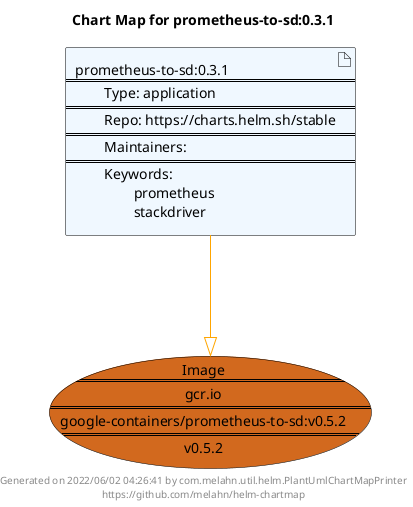 @startuml
skinparam linetype ortho
skinparam backgroundColor white
skinparam usecaseBorderColor black
skinparam usecaseArrowColor LightSlateGray
skinparam artifactBorderColor black
skinparam artifactArrowColor LightSlateGray

title Chart Map for prometheus-to-sd:0.3.1

'There is one referenced Helm Chart
artifact "prometheus-to-sd:0.3.1\n====\n\tType: application\n====\n\tRepo: https://charts.helm.sh/stable\n====\n\tMaintainers: \n====\n\tKeywords: \n\t\tprometheus\n\t\tstackdriver" as prometheus_to_sd_0_3_1 #AliceBlue

'There is one referenced Docker Image
usecase "Image\n====\ngcr.io\n====\ngoogle-containers/prometheus-to-sd:v0.5.2\n====\nv0.5.2" as gcr_io_google_containers_prometheus_to_sd_v0_5_2 #Chocolate

'Chart Dependencies
prometheus_to_sd_0_3_1--[#orange]-|>gcr_io_google_containers_prometheus_to_sd_v0_5_2

center footer Generated on 2022/06/02 04:26:41 by com.melahn.util.helm.PlantUmlChartMapPrinter\nhttps://github.com/melahn/helm-chartmap
@enduml
